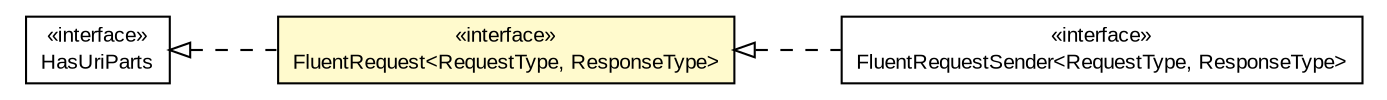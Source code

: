 #!/usr/local/bin/dot
#
# Class diagram 
# Generated by UMLGraph version R5_6-24-gf6e263 (http://www.umlgraph.org/)
#

digraph G {
	edge [fontname="arial",fontsize=10,labelfontname="arial",labelfontsize=10];
	node [fontname="arial",fontsize=10,shape=plaintext];
	nodesep=0.25;
	ranksep=0.5;
	rankdir=LR;
	// org.turbogwt.core.http.HasUriParts
	c1057 [label=<<table title="org.turbogwt.core.http.HasUriParts" border="0" cellborder="1" cellspacing="0" cellpadding="2" port="p" href="./HasUriParts.html">
		<tr><td><table border="0" cellspacing="0" cellpadding="1">
<tr><td align="center" balign="center"> &#171;interface&#187; </td></tr>
<tr><td align="center" balign="center"> HasUriParts </td></tr>
		</table></td></tr>
		</table>>, URL="./HasUriParts.html", fontname="arial", fontcolor="black", fontsize=10.0];
	// org.turbogwt.core.http.FluentRequestSender<RequestType, ResponseType>
	c1061 [label=<<table title="org.turbogwt.core.http.FluentRequestSender" border="0" cellborder="1" cellspacing="0" cellpadding="2" port="p" href="./FluentRequestSender.html">
		<tr><td><table border="0" cellspacing="0" cellpadding="1">
<tr><td align="center" balign="center"> &#171;interface&#187; </td></tr>
<tr><td align="center" balign="center"> FluentRequestSender&lt;RequestType, ResponseType&gt; </td></tr>
		</table></td></tr>
		</table>>, URL="./FluentRequestSender.html", fontname="arial", fontcolor="black", fontsize=10.0];
	// org.turbogwt.core.http.FluentRequest<RequestType, ResponseType>
	c1063 [label=<<table title="org.turbogwt.core.http.FluentRequest" border="0" cellborder="1" cellspacing="0" cellpadding="2" port="p" bgcolor="lemonChiffon" href="./FluentRequest.html">
		<tr><td><table border="0" cellspacing="0" cellpadding="1">
<tr><td align="center" balign="center"> &#171;interface&#187; </td></tr>
<tr><td align="center" balign="center"> FluentRequest&lt;RequestType, ResponseType&gt; </td></tr>
		</table></td></tr>
		</table>>, URL="./FluentRequest.html", fontname="arial", fontcolor="black", fontsize=10.0];
	//org.turbogwt.core.http.FluentRequestSender<RequestType, ResponseType> implements org.turbogwt.core.http.FluentRequest<RequestType, ResponseType>
	c1063:p -> c1061:p [dir=back,arrowtail=empty,style=dashed];
	//org.turbogwt.core.http.FluentRequest<RequestType, ResponseType> implements org.turbogwt.core.http.HasUriParts
	c1057:p -> c1063:p [dir=back,arrowtail=empty,style=dashed];
}

